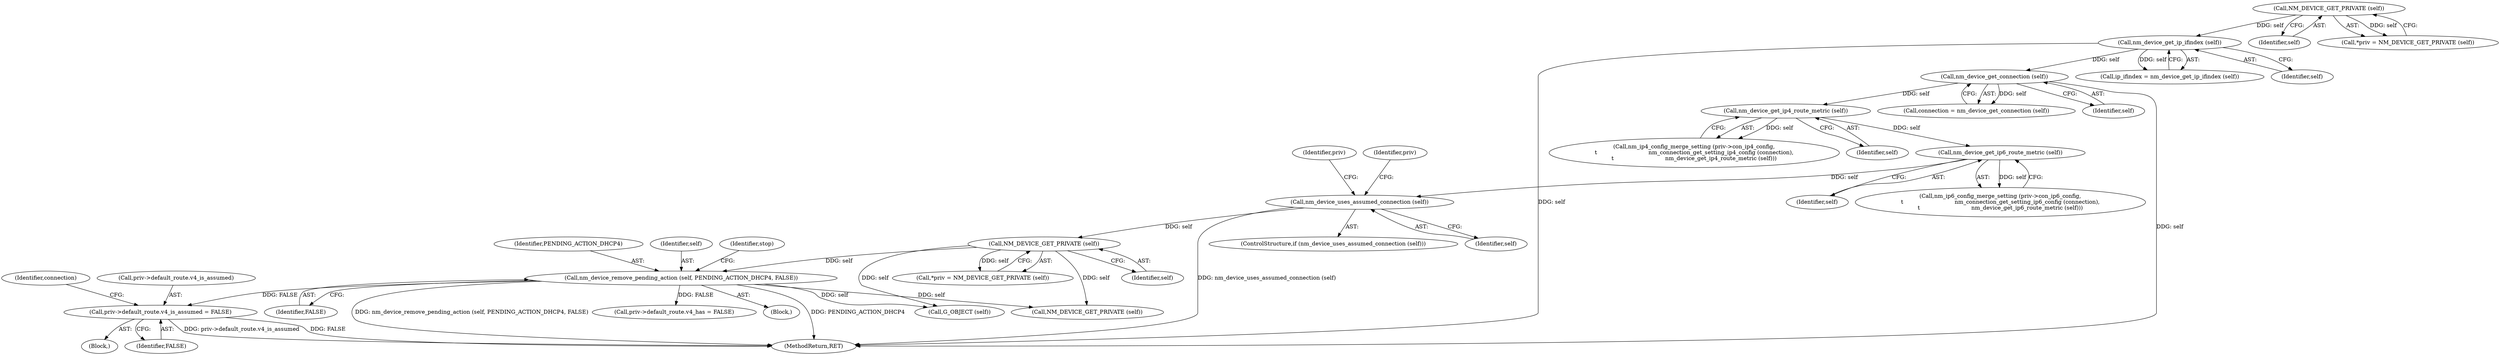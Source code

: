 digraph "0_NetworkManager_d5fc88e573fa58b93034b04d35a2454f5d28cad9@pointer" {
"1004854" [label="(Call,priv->default_route.v4_is_assumed = FALSE)"];
"1004715" [label="(Call,nm_device_remove_pending_action (self, PENDING_ACTION_DHCP4, FALSE))"];
"1004691" [label="(Call,NM_DEVICE_GET_PRIVATE (self))"];
"1004668" [label="(Call,nm_device_uses_assumed_connection (self))"];
"1004665" [label="(Call,nm_device_get_ip6_route_metric (self))"];
"1004657" [label="(Call,nm_device_get_ip4_route_metric (self))"];
"1004633" [label="(Call,nm_device_get_connection (self))"];
"1004611" [label="(Call,nm_device_get_ip_ifindex (self))"];
"1004606" [label="(Call,NM_DEVICE_GET_PRIVATE (self))"];
"1004673" [label="(Identifier,priv)"];
"1004854" [label="(Call,priv->default_route.v4_is_assumed = FALSE)"];
"1004631" [label="(Call,connection = nm_device_get_connection (self))"];
"1004692" [label="(Identifier,self)"];
"1004718" [label="(Identifier,FALSE)"];
"1004607" [label="(Identifier,self)"];
"1004855" [label="(Call,priv->default_route.v4_is_assumed)"];
"1004742" [label="(Call,G_OBJECT (self))"];
"1004634" [label="(Identifier,self)"];
"1004606" [label="(Call,NM_DEVICE_GET_PRIVATE (self))"];
"1004745" [label="(Block,)"];
"1004691" [label="(Call,NM_DEVICE_GET_PRIVATE (self))"];
"1004659" [label="(Call,nm_ip6_config_merge_setting (priv->con_ip6_config,\n\t                             nm_connection_get_setting_ip6_config (connection),\n\t                             nm_device_get_ip6_route_metric (self)))"];
"1004668" [label="(Call,nm_device_uses_assumed_connection (self))"];
"1004651" [label="(Call,nm_ip4_config_merge_setting (priv->con_ip4_config,\n\t                             nm_connection_get_setting_ip4_config (connection),\n\t                             nm_device_get_ip4_route_metric (self)))"];
"1004604" [label="(Call,*priv = NM_DEVICE_GET_PRIVATE (self))"];
"1004716" [label="(Identifier,self)"];
"1004667" [label="(ControlStructure,if (nm_device_uses_assumed_connection (self)))"];
"1004665" [label="(Call,nm_device_get_ip6_route_metric (self))"];
"1004633" [label="(Call,nm_device_get_connection (self))"];
"1004689" [label="(Call,*priv = NM_DEVICE_GET_PRIVATE (self))"];
"1004657" [label="(Call,nm_device_get_ip4_route_metric (self))"];
"1004666" [label="(Identifier,self)"];
"1004749" [label="(Call,NM_DEVICE_GET_PRIVATE (self))"];
"1004715" [label="(Call,nm_device_remove_pending_action (self, PENDING_ACTION_DHCP4, FALSE))"];
"1004720" [label="(Identifier,stop)"];
"1004669" [label="(Identifier,self)"];
"1004611" [label="(Call,nm_device_get_ip_ifindex (self))"];
"1004864" [label="(Identifier,connection)"];
"1004717" [label="(Identifier,PENDING_ACTION_DHCP4)"];
"1007368" [label="(MethodReturn,RET)"];
"1004609" [label="(Call,ip_ifindex = nm_device_get_ip_ifindex (self))"];
"1004658" [label="(Identifier,self)"];
"1004831" [label="(Call,priv->default_route.v4_has = FALSE)"];
"1004612" [label="(Identifier,self)"];
"1004697" [label="(Block,)"];
"1004860" [label="(Identifier,FALSE)"];
"1004690" [label="(Identifier,priv)"];
"1004854" -> "1004745"  [label="AST: "];
"1004854" -> "1004860"  [label="CFG: "];
"1004855" -> "1004854"  [label="AST: "];
"1004860" -> "1004854"  [label="AST: "];
"1004864" -> "1004854"  [label="CFG: "];
"1004854" -> "1007368"  [label="DDG: FALSE"];
"1004854" -> "1007368"  [label="DDG: priv->default_route.v4_is_assumed"];
"1004715" -> "1004854"  [label="DDG: FALSE"];
"1004715" -> "1004697"  [label="AST: "];
"1004715" -> "1004718"  [label="CFG: "];
"1004716" -> "1004715"  [label="AST: "];
"1004717" -> "1004715"  [label="AST: "];
"1004718" -> "1004715"  [label="AST: "];
"1004720" -> "1004715"  [label="CFG: "];
"1004715" -> "1007368"  [label="DDG: PENDING_ACTION_DHCP4"];
"1004715" -> "1007368"  [label="DDG: nm_device_remove_pending_action (self, PENDING_ACTION_DHCP4, FALSE)"];
"1004691" -> "1004715"  [label="DDG: self"];
"1004715" -> "1004742"  [label="DDG: self"];
"1004715" -> "1004749"  [label="DDG: self"];
"1004715" -> "1004831"  [label="DDG: FALSE"];
"1004691" -> "1004689"  [label="AST: "];
"1004691" -> "1004692"  [label="CFG: "];
"1004692" -> "1004691"  [label="AST: "];
"1004689" -> "1004691"  [label="CFG: "];
"1004691" -> "1004689"  [label="DDG: self"];
"1004668" -> "1004691"  [label="DDG: self"];
"1004691" -> "1004742"  [label="DDG: self"];
"1004691" -> "1004749"  [label="DDG: self"];
"1004668" -> "1004667"  [label="AST: "];
"1004668" -> "1004669"  [label="CFG: "];
"1004669" -> "1004668"  [label="AST: "];
"1004673" -> "1004668"  [label="CFG: "];
"1004690" -> "1004668"  [label="CFG: "];
"1004668" -> "1007368"  [label="DDG: nm_device_uses_assumed_connection (self)"];
"1004665" -> "1004668"  [label="DDG: self"];
"1004665" -> "1004659"  [label="AST: "];
"1004665" -> "1004666"  [label="CFG: "];
"1004666" -> "1004665"  [label="AST: "];
"1004659" -> "1004665"  [label="CFG: "];
"1004665" -> "1004659"  [label="DDG: self"];
"1004657" -> "1004665"  [label="DDG: self"];
"1004657" -> "1004651"  [label="AST: "];
"1004657" -> "1004658"  [label="CFG: "];
"1004658" -> "1004657"  [label="AST: "];
"1004651" -> "1004657"  [label="CFG: "];
"1004657" -> "1004651"  [label="DDG: self"];
"1004633" -> "1004657"  [label="DDG: self"];
"1004633" -> "1004631"  [label="AST: "];
"1004633" -> "1004634"  [label="CFG: "];
"1004634" -> "1004633"  [label="AST: "];
"1004631" -> "1004633"  [label="CFG: "];
"1004633" -> "1007368"  [label="DDG: self"];
"1004633" -> "1004631"  [label="DDG: self"];
"1004611" -> "1004633"  [label="DDG: self"];
"1004611" -> "1004609"  [label="AST: "];
"1004611" -> "1004612"  [label="CFG: "];
"1004612" -> "1004611"  [label="AST: "];
"1004609" -> "1004611"  [label="CFG: "];
"1004611" -> "1007368"  [label="DDG: self"];
"1004611" -> "1004609"  [label="DDG: self"];
"1004606" -> "1004611"  [label="DDG: self"];
"1004606" -> "1004604"  [label="AST: "];
"1004606" -> "1004607"  [label="CFG: "];
"1004607" -> "1004606"  [label="AST: "];
"1004604" -> "1004606"  [label="CFG: "];
"1004606" -> "1004604"  [label="DDG: self"];
}
